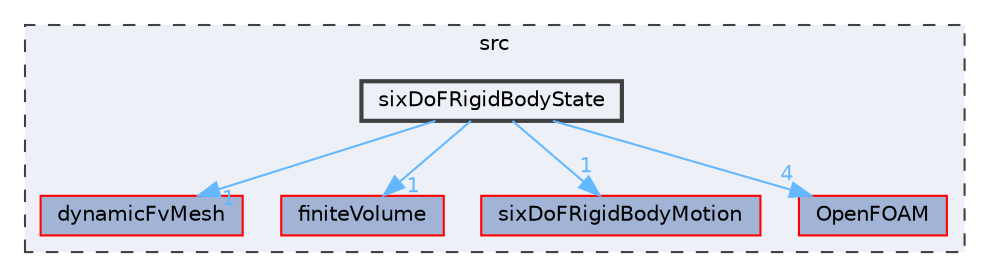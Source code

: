 digraph "src/sixDoFRigidBodyState"
{
 // LATEX_PDF_SIZE
  bgcolor="transparent";
  edge [fontname=Helvetica,fontsize=10,labelfontname=Helvetica,labelfontsize=10];
  node [fontname=Helvetica,fontsize=10,shape=box,height=0.2,width=0.4];
  compound=true
  subgraph clusterdir_68267d1309a1af8e8297ef4c3efbcdba {
    graph [ bgcolor="#edf0f7", pencolor="grey25", label="src", fontname=Helvetica,fontsize=10 style="filled,dashed", URL="dir_68267d1309a1af8e8297ef4c3efbcdba.html",tooltip=""]
  dir_7045e8b584c9485727394e576736d39b [label="dynamicFvMesh", fillcolor="#a2b4d6", color="red", style="filled", URL="dir_7045e8b584c9485727394e576736d39b.html",tooltip=""];
  dir_9bd15774b555cf7259a6fa18f99fe99b [label="finiteVolume", fillcolor="#a2b4d6", color="red", style="filled", URL="dir_9bd15774b555cf7259a6fa18f99fe99b.html",tooltip=""];
  dir_a5b93d9ceb327a1197b724c6aefedcbd [label="sixDoFRigidBodyMotion", fillcolor="#a2b4d6", color="red", style="filled", URL="dir_a5b93d9ceb327a1197b724c6aefedcbd.html",tooltip=""];
  dir_c5473ff19b20e6ec4dfe5c310b3778a8 [label="OpenFOAM", fillcolor="#a2b4d6", color="red", style="filled", URL="dir_c5473ff19b20e6ec4dfe5c310b3778a8.html",tooltip=""];
  dir_14e331e67101cc057301cc1df6ab224e [label="sixDoFRigidBodyState", fillcolor="#edf0f7", color="grey25", style="filled,bold", URL="dir_14e331e67101cc057301cc1df6ab224e.html",tooltip=""];
  }
  dir_14e331e67101cc057301cc1df6ab224e->dir_7045e8b584c9485727394e576736d39b [headlabel="1", labeldistance=1.5 headhref="dir_003567_001077.html" href="dir_003567_001077.html" color="steelblue1" fontcolor="steelblue1"];
  dir_14e331e67101cc057301cc1df6ab224e->dir_9bd15774b555cf7259a6fa18f99fe99b [headlabel="1", labeldistance=1.5 headhref="dir_003567_001387.html" href="dir_003567_001387.html" color="steelblue1" fontcolor="steelblue1"];
  dir_14e331e67101cc057301cc1df6ab224e->dir_a5b93d9ceb327a1197b724c6aefedcbd [headlabel="1", labeldistance=1.5 headhref="dir_003567_003562.html" href="dir_003567_003562.html" color="steelblue1" fontcolor="steelblue1"];
  dir_14e331e67101cc057301cc1df6ab224e->dir_c5473ff19b20e6ec4dfe5c310b3778a8 [headlabel="4", labeldistance=1.5 headhref="dir_003567_002695.html" href="dir_003567_002695.html" color="steelblue1" fontcolor="steelblue1"];
}
